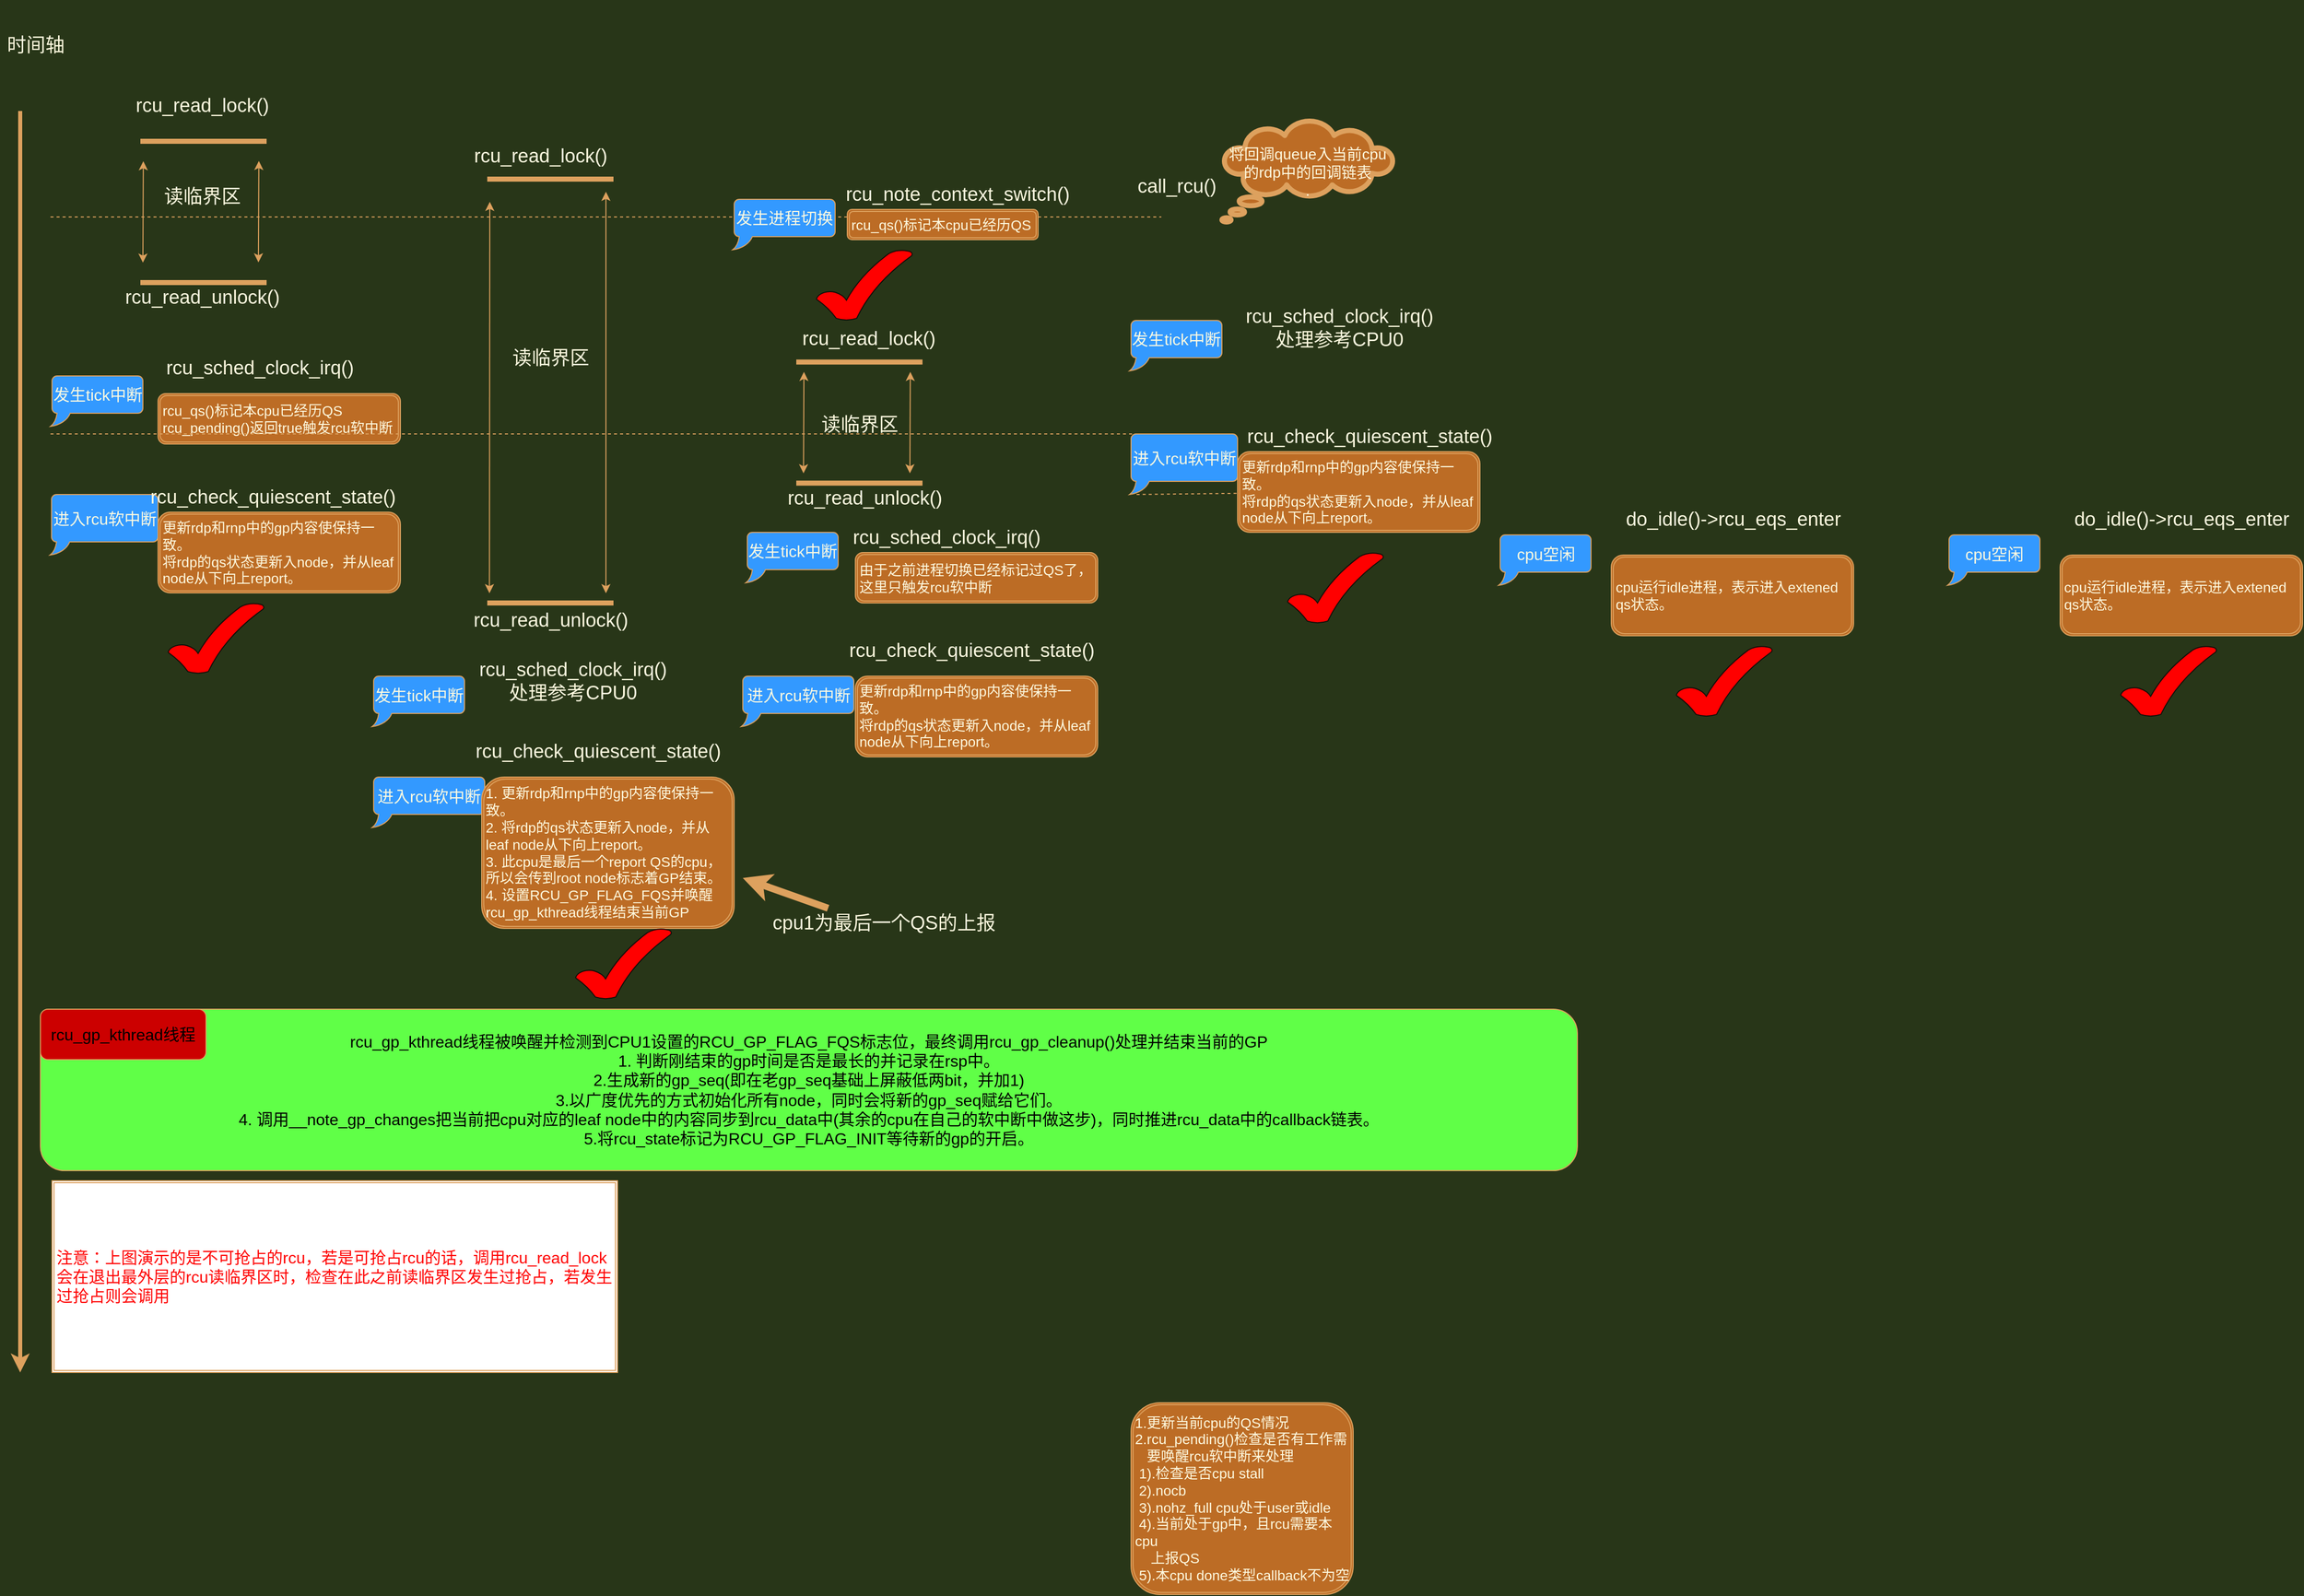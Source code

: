 <mxfile version="14.6.6" type="github">
  <diagram id="IhDVK5kIIlVH_irtN-wy" name="Page-1">
    <mxGraphModel dx="2230" dy="1496" grid="1" gridSize="10" guides="1" tooltips="1" connect="1" arrows="1" fold="1" page="1" pageScale="1" pageWidth="850" pageHeight="1100" background="#283618" math="0" shadow="0">
      <root>
        <mxCell id="0" />
        <mxCell id="1" parent="0" />
        <mxCell id="dhijnRjkVFzv72ZYH4DM-1" value="" style="shape=partialRectangle;whiteSpace=wrap;html=1;left=0;right=0;fillColor=none;rounded=0;sketch=0;fontColor=#FEFAE0;strokeColor=#DDA15E;strokeWidth=5;" vertex="1" parent="1">
          <mxGeometry x="141.5" y="240" width="120" height="140" as="geometry" />
        </mxCell>
        <mxCell id="dhijnRjkVFzv72ZYH4DM-3" value="读临界区" style="text;html=1;resizable=0;autosize=1;align=center;verticalAlign=middle;points=[];fillColor=none;strokeColor=none;rounded=0;sketch=0;fontColor=#FEFAE0;fontSize=19;" vertex="1" parent="1">
          <mxGeometry x="155" y="280" width="90" height="30" as="geometry" />
        </mxCell>
        <mxCell id="dhijnRjkVFzv72ZYH4DM-6" value="" style="endArrow=none;dashed=1;html=1;fontSize=19;fontColor=#FEFAE0;strokeColor=#DDA15E;fillColor=#BC6C25;labelBackgroundColor=#283618;" edge="1" parent="1">
          <mxGeometry width="50" height="50" relative="1" as="geometry">
            <mxPoint x="50" y="315" as="sourcePoint" />
            <mxPoint x="1150" y="315" as="targetPoint" />
          </mxGeometry>
        </mxCell>
        <mxCell id="dhijnRjkVFzv72ZYH4DM-7" value="call_rcu()" style="text;html=1;resizable=0;autosize=1;align=center;verticalAlign=middle;points=[];fillColor=none;strokeColor=none;rounded=0;sketch=0;fontColor=#FEFAE0;fontSize=19;" vertex="1" parent="1">
          <mxGeometry x="1120" y="270" width="90" height="30" as="geometry" />
        </mxCell>
        <mxCell id="dhijnRjkVFzv72ZYH4DM-8" value="rcu_read_lock()" style="text;html=1;resizable=0;autosize=1;align=center;verticalAlign=middle;points=[];fillColor=none;strokeColor=none;rounded=0;sketch=0;fontColor=#FEFAE0;fontSize=19;" vertex="1" parent="1">
          <mxGeometry x="125" y="190" width="150" height="30" as="geometry" />
        </mxCell>
        <mxCell id="dhijnRjkVFzv72ZYH4DM-9" value="rcu_read_unlock()" style="text;html=1;resizable=0;autosize=1;align=center;verticalAlign=middle;points=[];fillColor=none;strokeColor=none;rounded=0;sketch=0;fontColor=#FEFAE0;fontSize=19;" vertex="1" parent="1">
          <mxGeometry x="115" y="380" width="170" height="30" as="geometry" />
        </mxCell>
        <mxCell id="dhijnRjkVFzv72ZYH4DM-11" value="将回调queue入当前cpu的rdp中的回调链表&lt;br style=&quot;font-size: 15px;&quot;&gt;." style="whiteSpace=wrap;html=1;shape=mxgraph.basic.cloud_callout;rounded=0;sketch=0;fontSize=15;fontColor=#FEFAE0;strokeColor=#DDA15E;strokeWidth=5;fillColor=#BC6C25;" vertex="1" parent="1">
          <mxGeometry x="1210" y="220" width="170" height="100" as="geometry" />
        </mxCell>
        <mxCell id="dhijnRjkVFzv72ZYH4DM-12" value="" style="endArrow=classic;html=1;fontSize=13;fontColor=#FEFAE0;fillColor=#BC6C25;strokeWidth=4;strokeColor=#DDA15E;labelBackgroundColor=#283618;" edge="1" parent="1">
          <mxGeometry width="50" height="50" relative="1" as="geometry">
            <mxPoint x="20" y="210" as="sourcePoint" />
            <mxPoint x="20" y="1460" as="targetPoint" />
          </mxGeometry>
        </mxCell>
        <mxCell id="dhijnRjkVFzv72ZYH4DM-13" value="时间轴" style="text;html=1;resizable=0;autosize=1;align=center;verticalAlign=middle;points=[];fillColor=none;strokeColor=none;rounded=0;sketch=0;fontColor=#FEFAE0;fontSize=19;" vertex="1" parent="1">
          <mxGeometry y="130" width="70" height="30" as="geometry" />
        </mxCell>
        <mxCell id="dhijnRjkVFzv72ZYH4DM-17" value="发生tick中断" style="whiteSpace=wrap;html=1;shape=mxgraph.basic.roundRectCallout;dx=7.8;dy=13;size=5;boundedLbl=1;rounded=0;sketch=0;fontColor=#FEFAE0;strokeColor=#DDA15E;fontSize=16;fillColor=#3399FF;" vertex="1" parent="1">
          <mxGeometry x="51.5" y="472.5" width="90" height="50" as="geometry" />
        </mxCell>
        <mxCell id="dhijnRjkVFzv72ZYH4DM-20" value="rcu_sched_clock_irq()" style="text;html=1;resizable=0;autosize=1;align=center;verticalAlign=middle;points=[];fillColor=none;strokeColor=none;rounded=0;sketch=0;fontColor=#FEFAE0;fontSize=19;" vertex="1" parent="1">
          <mxGeometry x="156.5" y="450" width="200" height="30" as="geometry" />
        </mxCell>
        <mxCell id="dhijnRjkVFzv72ZYH4DM-22" value="&lt;span style=&quot;font-size: 14px&quot;&gt;1.更新当前cpu的QS情况&lt;/span&gt;&lt;br style=&quot;font-size: 14px&quot;&gt;&lt;span style=&quot;font-size: 14px&quot;&gt;2.rcu_pending()检查是否有工作需&lt;br&gt;&amp;nbsp; &amp;nbsp;要唤醒rcu软中断来处理&lt;br&gt;&amp;nbsp;1).检查是否cpu stall&lt;br&gt;&amp;nbsp;2).nocb&lt;br&gt;&amp;nbsp;3).nohz_full cpu处于user或idle&lt;br&gt;&amp;nbsp;4).当前处于gp中，且rcu需要本cpu&lt;br&gt;&amp;nbsp; &amp;nbsp; 上报QS&lt;br&gt;&amp;nbsp;5).本cpu done类型callback不为空&lt;br&gt;&lt;/span&gt;" style="shape=ext;double=1;rounded=1;whiteSpace=wrap;html=1;sketch=0;fontColor=#FEFAE0;strokeColor=#DDA15E;fillColor=#BC6C25;align=left;" vertex="1" parent="1">
          <mxGeometry x="1120" y="1490" width="220" height="190" as="geometry" />
        </mxCell>
        <mxCell id="dhijnRjkVFzv72ZYH4DM-25" value="进入rcu软中断" style="whiteSpace=wrap;html=1;shape=mxgraph.basic.roundRectCallout;dx=7.8;dy=13;size=5;boundedLbl=1;rounded=0;sketch=0;fontColor=#FEFAE0;strokeColor=#DDA15E;fontSize=16;fillColor=#3399FF;" vertex="1" parent="1">
          <mxGeometry x="51" y="590" width="105.5" height="60" as="geometry" />
        </mxCell>
        <mxCell id="dhijnRjkVFzv72ZYH4DM-26" value="rcu_check_quiescent_state()" style="text;html=1;resizable=0;autosize=1;align=center;verticalAlign=middle;points=[];fillColor=none;strokeColor=none;rounded=0;sketch=0;fontColor=#FEFAE0;fontSize=19;" vertex="1" parent="1">
          <mxGeometry x="140" y="577.5" width="260" height="30" as="geometry" />
        </mxCell>
        <mxCell id="dhijnRjkVFzv72ZYH4DM-32" value="" style="shape=image;html=1;verticalAlign=top;verticalLabelPosition=bottom;labelBackgroundColor=#ffffff;imageAspect=0;aspect=fixed;image=https://cdn1.iconfinder.com/data/icons/technology-and-hardware-2/200/vector_66_06-128.png;rounded=0;sketch=0;fontColor=#FEFAE0;strokeColor=#DDA15E;fillColor=#BC6C25;align=left;" vertex="1" parent="1">
          <mxGeometry x="155" y="100" width="68" height="68" as="geometry" />
        </mxCell>
        <mxCell id="dhijnRjkVFzv72ZYH4DM-33" value="" style="shape=image;html=1;verticalAlign=top;verticalLabelPosition=bottom;labelBackgroundColor=#ffffff;imageAspect=0;aspect=fixed;image=https://cdn1.iconfinder.com/data/icons/technology-and-hardware-2/200/vector_66_06-128.png;rounded=0;sketch=0;fontColor=#FEFAE0;strokeColor=#DDA15E;fillColor=#BC6C25;align=left;" vertex="1" parent="1">
          <mxGeometry x="511" y="100" width="68" height="68" as="geometry" />
        </mxCell>
        <mxCell id="dhijnRjkVFzv72ZYH4DM-34" value="" style="shape=image;html=1;verticalAlign=top;verticalLabelPosition=bottom;labelBackgroundColor=#ffffff;imageAspect=0;aspect=fixed;image=https://cdn1.iconfinder.com/data/icons/technology-and-hardware-2/200/vector_66_06-128.png;rounded=0;sketch=0;fontColor=#FEFAE0;strokeColor=#DDA15E;fillColor=#BC6C25;align=left;" vertex="1" parent="1">
          <mxGeometry x="1207" y="100" width="68" height="68" as="geometry" />
        </mxCell>
        <mxCell id="dhijnRjkVFzv72ZYH4DM-36" value="" style="shape=partialRectangle;whiteSpace=wrap;html=1;left=0;right=0;fillColor=none;rounded=0;sketch=0;fontColor=#FEFAE0;strokeColor=#DDA15E;strokeWidth=5;" vertex="1" parent="1">
          <mxGeometry x="485" y="277.5" width="120" height="420" as="geometry" />
        </mxCell>
        <mxCell id="dhijnRjkVFzv72ZYH4DM-37" value="读临界区" style="text;html=1;resizable=0;autosize=1;align=center;verticalAlign=middle;points=[];fillColor=none;strokeColor=none;rounded=0;sketch=0;fontColor=#FEFAE0;fontSize=19;" vertex="1" parent="1">
          <mxGeometry x="500" y="440" width="90" height="30" as="geometry" />
        </mxCell>
        <mxCell id="dhijnRjkVFzv72ZYH4DM-38" value="rcu_read_lock()" style="text;html=1;resizable=0;autosize=1;align=center;verticalAlign=middle;points=[];fillColor=none;strokeColor=none;rounded=0;sketch=0;fontColor=#FEFAE0;fontSize=19;" vertex="1" parent="1">
          <mxGeometry x="460" y="240" width="150" height="30" as="geometry" />
        </mxCell>
        <mxCell id="dhijnRjkVFzv72ZYH4DM-39" value="rcu_read_unlock()" style="text;html=1;resizable=0;autosize=1;align=center;verticalAlign=middle;points=[];fillColor=none;strokeColor=none;rounded=0;sketch=0;fontColor=#FEFAE0;fontSize=19;" vertex="1" parent="1">
          <mxGeometry x="460" y="700" width="170" height="30" as="geometry" />
        </mxCell>
        <mxCell id="dhijnRjkVFzv72ZYH4DM-42" value="" style="endArrow=classic;startArrow=classic;html=1;fontColor=#FEFAE0;strokeColor=#DDA15E;fillColor=#BC6C25;" edge="1" parent="1">
          <mxGeometry width="50" height="50" relative="1" as="geometry">
            <mxPoint x="484.66" y="687.85" as="sourcePoint" />
            <mxPoint x="485" y="300" as="targetPoint" />
          </mxGeometry>
        </mxCell>
        <mxCell id="dhijnRjkVFzv72ZYH4DM-44" value="" style="endArrow=classic;startArrow=classic;html=1;fontColor=#FEFAE0;strokeColor=#DDA15E;fillColor=#BC6C25;" edge="1" parent="1">
          <mxGeometry width="50" height="50" relative="1" as="geometry">
            <mxPoint x="600.0" y="687.85" as="sourcePoint" />
            <mxPoint x="600" y="290" as="targetPoint" />
          </mxGeometry>
        </mxCell>
        <mxCell id="dhijnRjkVFzv72ZYH4DM-45" value="" style="endArrow=classic;startArrow=classic;html=1;fontColor=#FEFAE0;strokeColor=#DDA15E;fillColor=#BC6C25;exitX=0.174;exitY=0.018;exitDx=0;exitDy=0;exitPerimeter=0;" edge="1" parent="1">
          <mxGeometry width="50" height="50" relative="1" as="geometry">
            <mxPoint x="255.91" y="360" as="sourcePoint" />
            <mxPoint x="256.33" y="259.46" as="targetPoint" />
          </mxGeometry>
        </mxCell>
        <mxCell id="dhijnRjkVFzv72ZYH4DM-46" value="" style="endArrow=classic;startArrow=classic;html=1;fontColor=#FEFAE0;strokeColor=#DDA15E;fillColor=#BC6C25;exitX=0.174;exitY=0.018;exitDx=0;exitDy=0;exitPerimeter=0;" edge="1" parent="1">
          <mxGeometry width="50" height="50" relative="1" as="geometry">
            <mxPoint x="141.5" y="360.27" as="sourcePoint" />
            <mxPoint x="141.92" y="259.73" as="targetPoint" />
          </mxGeometry>
        </mxCell>
        <mxCell id="dhijnRjkVFzv72ZYH4DM-47" value="" style="shape=image;html=1;verticalAlign=top;verticalLabelPosition=bottom;labelBackgroundColor=#ffffff;imageAspect=0;aspect=fixed;image=https://cdn1.iconfinder.com/data/icons/technology-and-hardware-2/200/vector_66_06-128.png;rounded=0;sketch=0;fontColor=#FEFAE0;strokeColor=#DDA15E;fillColor=#BC6C25;align=left;" vertex="1" parent="1">
          <mxGeometry x="801" y="100" width="68" height="68" as="geometry" />
        </mxCell>
        <mxCell id="dhijnRjkVFzv72ZYH4DM-54" value="" style="shape=partialRectangle;whiteSpace=wrap;html=1;left=0;right=0;fillColor=none;rounded=0;sketch=0;fontColor=#FEFAE0;strokeColor=#DDA15E;strokeWidth=5;" vertex="1" parent="1">
          <mxGeometry x="791" y="458.75" width="120" height="120" as="geometry" />
        </mxCell>
        <mxCell id="dhijnRjkVFzv72ZYH4DM-55" value="读临界区" style="text;html=1;resizable=0;autosize=1;align=center;verticalAlign=middle;points=[];fillColor=none;strokeColor=none;rounded=0;sketch=0;fontColor=#FEFAE0;fontSize=19;" vertex="1" parent="1">
          <mxGeometry x="806" y="506.25" width="90" height="30" as="geometry" />
        </mxCell>
        <mxCell id="dhijnRjkVFzv72ZYH4DM-56" value="rcu_read_lock()" style="text;html=1;resizable=0;autosize=1;align=center;verticalAlign=middle;points=[];fillColor=none;strokeColor=none;rounded=0;sketch=0;fontColor=#FEFAE0;fontSize=19;" vertex="1" parent="1">
          <mxGeometry x="785" y="421.25" width="150" height="30" as="geometry" />
        </mxCell>
        <mxCell id="dhijnRjkVFzv72ZYH4DM-57" value="rcu_read_unlock()" style="text;html=1;resizable=0;autosize=1;align=center;verticalAlign=middle;points=[];fillColor=none;strokeColor=none;rounded=0;sketch=0;fontColor=#FEFAE0;fontSize=19;" vertex="1" parent="1">
          <mxGeometry x="771" y="578.75" width="170" height="30" as="geometry" />
        </mxCell>
        <mxCell id="dhijnRjkVFzv72ZYH4DM-58" value="" style="endArrow=classic;startArrow=classic;html=1;fontColor=#FEFAE0;strokeColor=#DDA15E;fillColor=#BC6C25;exitX=0.174;exitY=0.018;exitDx=0;exitDy=0;exitPerimeter=0;" edge="1" parent="1">
          <mxGeometry width="50" height="50" relative="1" as="geometry">
            <mxPoint x="901" y="569.02" as="sourcePoint" />
            <mxPoint x="901.42" y="468.48" as="targetPoint" />
          </mxGeometry>
        </mxCell>
        <mxCell id="dhijnRjkVFzv72ZYH4DM-59" value="" style="endArrow=classic;startArrow=classic;html=1;fontColor=#FEFAE0;strokeColor=#DDA15E;fillColor=#BC6C25;exitX=0.174;exitY=0.018;exitDx=0;exitDy=0;exitPerimeter=0;" edge="1" parent="1">
          <mxGeometry width="50" height="50" relative="1" as="geometry">
            <mxPoint x="795.66" y="569.02" as="sourcePoint" />
            <mxPoint x="796.08" y="468.48" as="targetPoint" />
          </mxGeometry>
        </mxCell>
        <mxCell id="dhijnRjkVFzv72ZYH4DM-62" value="&lt;span style=&quot;font-size: 14px&quot;&gt;rcu_qs()标记本cpu已经历QS&lt;br&gt;rcu_pending()返回true触发rcu软中断&lt;br&gt;&lt;/span&gt;" style="shape=ext;double=1;rounded=1;whiteSpace=wrap;html=1;sketch=0;fontColor=#FEFAE0;strokeColor=#DDA15E;fillColor=#BC6C25;align=left;" vertex="1" parent="1">
          <mxGeometry x="156.5" y="490" width="240" height="50" as="geometry" />
        </mxCell>
        <mxCell id="dhijnRjkVFzv72ZYH4DM-66" value="" style="endArrow=none;dashed=1;html=1;fontSize=19;fontColor=#FEFAE0;strokeColor=#DDA15E;fillColor=#BC6C25;labelBackgroundColor=#283618;" edge="1" parent="1">
          <mxGeometry width="50" height="50" relative="1" as="geometry">
            <mxPoint x="50" y="530" as="sourcePoint" />
            <mxPoint x="1160" y="530" as="targetPoint" />
            <Array as="points">
              <mxPoint x="240" y="530" />
            </Array>
          </mxGeometry>
        </mxCell>
        <mxCell id="dhijnRjkVFzv72ZYH4DM-68" value="&lt;font style=&quot;font-size: 14px&quot;&gt;更新rdp和rnp中的gp内容使保持一致。&lt;br&gt;将rdp的qs状态更新入node，并从leaf node从下向上report。&lt;/font&gt;" style="shape=ext;double=1;rounded=1;whiteSpace=wrap;html=1;sketch=0;fontColor=#FEFAE0;strokeColor=#DDA15E;fillColor=#BC6C25;align=left;" vertex="1" parent="1">
          <mxGeometry x="156.5" y="607.5" width="240" height="80" as="geometry" />
        </mxCell>
        <mxCell id="dhijnRjkVFzv72ZYH4DM-70" value="发生tick中断" style="whiteSpace=wrap;html=1;shape=mxgraph.basic.roundRectCallout;dx=7.8;dy=13;size=5;boundedLbl=1;rounded=0;sketch=0;fontColor=#FEFAE0;strokeColor=#DDA15E;fontSize=16;fillColor=#3399FF;" vertex="1" parent="1">
          <mxGeometry x="370" y="770" width="90" height="50" as="geometry" />
        </mxCell>
        <mxCell id="dhijnRjkVFzv72ZYH4DM-71" value="rcu_sched_clock_irq()&lt;br&gt;处理参考CPU0" style="text;html=1;resizable=0;autosize=1;align=center;verticalAlign=middle;points=[];fillColor=none;strokeColor=none;rounded=0;sketch=0;fontColor=#FEFAE0;fontSize=19;" vertex="1" parent="1">
          <mxGeometry x="467" y="750" width="200" height="50" as="geometry" />
        </mxCell>
        <mxCell id="dhijnRjkVFzv72ZYH4DM-72" value="进入rcu软中断" style="whiteSpace=wrap;html=1;shape=mxgraph.basic.roundRectCallout;dx=7.8;dy=13;size=5;boundedLbl=1;rounded=0;sketch=0;fontColor=#FEFAE0;strokeColor=#DDA15E;fontSize=16;fillColor=#3399FF;" vertex="1" parent="1">
          <mxGeometry x="370" y="870" width="110" height="50" as="geometry" />
        </mxCell>
        <mxCell id="dhijnRjkVFzv72ZYH4DM-73" value="rcu_check_quiescent_state()" style="text;html=1;resizable=0;autosize=1;align=center;verticalAlign=middle;points=[];fillColor=none;strokeColor=none;rounded=0;sketch=0;fontColor=#FEFAE0;fontSize=19;" vertex="1" parent="1">
          <mxGeometry x="462" y="830" width="260" height="30" as="geometry" />
        </mxCell>
        <mxCell id="dhijnRjkVFzv72ZYH4DM-75" value="&lt;font style=&quot;font-size: 14px&quot;&gt;1. 更新rdp和rnp中的gp内容使保持一致。&lt;br&gt;2. 将rdp的qs状态更新入node，并从leaf node从下向上report。&lt;br&gt;3. 此cpu是最后一个report QS的cpu，所以会传到root node标志着GP结束。&lt;br&gt;4. 设置RCU_GP_FLAG_FQS并唤醒rcu_gp_kthread线程结束当前GP&lt;br&gt;&lt;/font&gt;" style="shape=ext;double=1;rounded=1;whiteSpace=wrap;html=1;sketch=0;fontColor=#FEFAE0;strokeColor=#DDA15E;fillColor=#BC6C25;align=left;" vertex="1" parent="1">
          <mxGeometry x="477" y="870" width="250" height="150" as="geometry" />
        </mxCell>
        <mxCell id="dhijnRjkVFzv72ZYH4DM-77" value="发生进程切换" style="whiteSpace=wrap;html=1;shape=mxgraph.basic.roundRectCallout;dx=7.8;dy=13;size=5;boundedLbl=1;rounded=0;sketch=0;fontColor=#FEFAE0;strokeColor=#DDA15E;fontSize=16;fillColor=#3399FF;" vertex="1" parent="1">
          <mxGeometry x="727" y="297.5" width="100" height="50" as="geometry" />
        </mxCell>
        <mxCell id="dhijnRjkVFzv72ZYH4DM-78" value="rcu_note_context_switch()&lt;br&gt;" style="text;html=1;resizable=0;autosize=1;align=center;verticalAlign=middle;points=[];fillColor=none;strokeColor=none;rounded=0;sketch=0;fontColor=#FEFAE0;fontSize=19;" vertex="1" parent="1">
          <mxGeometry x="828" y="277.5" width="240" height="30" as="geometry" />
        </mxCell>
        <mxCell id="dhijnRjkVFzv72ZYH4DM-84" value="&lt;span style=&quot;font-size: 14px;&quot;&gt;rcu_qs()标记本cpu已经历QS&lt;br style=&quot;font-size: 14px;&quot;&gt;&lt;/span&gt;" style="shape=ext;double=1;rounded=1;whiteSpace=wrap;html=1;sketch=0;fontColor=#FEFAE0;strokeColor=#DDA15E;fillColor=#BC6C25;align=left;fontSize=14;" vertex="1" parent="1">
          <mxGeometry x="839" y="307.5" width="189" height="30" as="geometry" />
        </mxCell>
        <mxCell id="dhijnRjkVFzv72ZYH4DM-85" value="发生tick中断" style="whiteSpace=wrap;html=1;shape=mxgraph.basic.roundRectCallout;dx=7.8;dy=13;size=5;boundedLbl=1;rounded=0;sketch=0;fontColor=#FEFAE0;strokeColor=#DDA15E;fontSize=16;fillColor=#3399FF;" vertex="1" parent="1">
          <mxGeometry x="740" y="627.5" width="90" height="50" as="geometry" />
        </mxCell>
        <mxCell id="dhijnRjkVFzv72ZYH4DM-86" value="rcu_sched_clock_irq()" style="text;html=1;resizable=0;autosize=1;align=center;verticalAlign=middle;points=[];fillColor=none;strokeColor=none;rounded=0;sketch=0;fontColor=#FEFAE0;fontSize=19;" vertex="1" parent="1">
          <mxGeometry x="837" y="617.5" width="200" height="30" as="geometry" />
        </mxCell>
        <mxCell id="dhijnRjkVFzv72ZYH4DM-87" value="进入rcu软中断" style="whiteSpace=wrap;html=1;shape=mxgraph.basic.roundRectCallout;dx=7.8;dy=13;size=5;boundedLbl=1;rounded=0;sketch=0;fontColor=#FEFAE0;strokeColor=#DDA15E;fontSize=16;fillColor=#3399FF;" vertex="1" parent="1">
          <mxGeometry x="735.5" y="770" width="110" height="50" as="geometry" />
        </mxCell>
        <mxCell id="dhijnRjkVFzv72ZYH4DM-88" value="rcu_check_quiescent_state()" style="text;html=1;resizable=0;autosize=1;align=center;verticalAlign=middle;points=[];fillColor=none;strokeColor=none;rounded=0;sketch=0;fontColor=#FEFAE0;fontSize=19;" vertex="1" parent="1">
          <mxGeometry x="832" y="730" width="260" height="30" as="geometry" />
        </mxCell>
        <mxCell id="dhijnRjkVFzv72ZYH4DM-90" value="&lt;span style=&quot;font-size: 14px&quot;&gt;由于之前进程切换已经标记过QS了，这里只触发rcu软中断&lt;br&gt;&lt;/span&gt;" style="shape=ext;double=1;rounded=1;whiteSpace=wrap;html=1;sketch=0;fontColor=#FEFAE0;strokeColor=#DDA15E;fillColor=#BC6C25;align=left;" vertex="1" parent="1">
          <mxGeometry x="847" y="647.5" width="240" height="50" as="geometry" />
        </mxCell>
        <mxCell id="dhijnRjkVFzv72ZYH4DM-91" value="&lt;font style=&quot;font-size: 14px&quot;&gt;更新rdp和rnp中的gp内容使保持一致。&lt;br&gt;将rdp的qs状态更新入node，并从leaf node从下向上report。&lt;/font&gt;" style="shape=ext;double=1;rounded=1;whiteSpace=wrap;html=1;sketch=0;fontColor=#FEFAE0;strokeColor=#DDA15E;fillColor=#BC6C25;align=left;" vertex="1" parent="1">
          <mxGeometry x="847" y="770" width="240" height="80" as="geometry" />
        </mxCell>
        <mxCell id="dhijnRjkVFzv72ZYH4DM-95" value="&lt;font color=&quot;#000000&quot;&gt;rcu_gp_kthread线程被唤醒并检测到CPU1设置的RCU_GP_FLAG_FQS标志位，最终调用rcu_gp_cleanup()处理并结束当前的GP&lt;br&gt;1. 判断刚结束的gp时间是否是最长的并记录在rsp中。&lt;br&gt;&lt;div&gt;&lt;span&gt;2.生成新的gp_seq(即在老gp_seq基础上屏蔽低两bit，并加1)&lt;/span&gt;&lt;/div&gt;&lt;div&gt;&lt;span&gt;3.以广度优先的方式初始化所有node，同时会将新的gp_seq赋给它们。&lt;/span&gt;&lt;/div&gt;&lt;div&gt;&lt;span&gt;4. 调用__note_gp_changes把当前把cpu对应的leaf node中的内容同步到rcu_data中(其余的cpu在自己的软中断中做这步)，同时推进rcu_data中的callback链表。&lt;/span&gt;&lt;/div&gt;&lt;div&gt;&lt;span&gt;5.将rcu_state标记为RCU_GP_FLAG_INIT等待新的gp的开启。&lt;/span&gt;&lt;/div&gt;&lt;/font&gt;" style="rounded=1;whiteSpace=wrap;html=1;sketch=0;fontSize=16;strokeColor=#DDA15E;align=center;fillColor=#60FF47;fontColor=#33FFFF;" vertex="1" parent="1">
          <mxGeometry x="40" y="1100" width="1522" height="160" as="geometry" />
        </mxCell>
        <mxCell id="dhijnRjkVFzv72ZYH4DM-96" value="&lt;font color=&quot;#000000&quot;&gt;rcu_gp_kthread线程&lt;/font&gt;" style="rounded=1;whiteSpace=wrap;html=1;sketch=0;fontSize=16;strokeColor=#DDA15E;align=center;fontColor=#FF0000;fillColor=#CC0000;" vertex="1" parent="1">
          <mxGeometry x="40" y="1100" width="164" height="50" as="geometry" />
        </mxCell>
        <mxCell id="dhijnRjkVFzv72ZYH4DM-99" value="发生tick中断" style="whiteSpace=wrap;html=1;shape=mxgraph.basic.roundRectCallout;dx=7.8;dy=13;size=5;boundedLbl=1;rounded=0;sketch=0;fontColor=#FEFAE0;strokeColor=#DDA15E;fontSize=16;fillColor=#3399FF;" vertex="1" parent="1">
          <mxGeometry x="1120" y="417.5" width="90" height="50" as="geometry" />
        </mxCell>
        <mxCell id="dhijnRjkVFzv72ZYH4DM-102" value="进入rcu软中断" style="whiteSpace=wrap;html=1;shape=mxgraph.basic.roundRectCallout;dx=7.8;dy=13;size=5;boundedLbl=1;rounded=0;sketch=0;fontColor=#FEFAE0;strokeColor=#DDA15E;fontSize=16;fillColor=#3399FF;" vertex="1" parent="1">
          <mxGeometry x="1120" y="530" width="105.5" height="60" as="geometry" />
        </mxCell>
        <mxCell id="dhijnRjkVFzv72ZYH4DM-103" value="rcu_check_quiescent_state()" style="text;html=1;resizable=0;autosize=1;align=center;verticalAlign=middle;points=[];fillColor=none;strokeColor=none;rounded=0;sketch=0;fontColor=#FEFAE0;fontSize=19;" vertex="1" parent="1">
          <mxGeometry x="1225.5" y="517.5" width="260" height="30" as="geometry" />
        </mxCell>
        <mxCell id="dhijnRjkVFzv72ZYH4DM-104" value="&lt;font style=&quot;font-size: 14px&quot;&gt;更新rdp和rnp中的gp内容使保持一致。&lt;br&gt;将rdp的qs状态更新入node，并从leaf node从下向上report。&lt;/font&gt;" style="shape=ext;double=1;rounded=1;whiteSpace=wrap;html=1;sketch=0;fontColor=#FEFAE0;strokeColor=#DDA15E;fillColor=#BC6C25;align=left;" vertex="1" parent="1">
          <mxGeometry x="1225.5" y="547.5" width="240" height="80" as="geometry" />
        </mxCell>
        <mxCell id="dhijnRjkVFzv72ZYH4DM-105" value="" style="endArrow=none;dashed=1;html=1;fontSize=19;fontColor=#FEFAE0;strokeColor=#DDA15E;fillColor=#BC6C25;labelBackgroundColor=#283618;" edge="1" parent="1" target="dhijnRjkVFzv72ZYH4DM-104">
          <mxGeometry width="50" height="50" relative="1" as="geometry">
            <mxPoint x="1125.5" y="590" as="sourcePoint" />
            <mxPoint x="2215.5" y="590" as="targetPoint" />
          </mxGeometry>
        </mxCell>
        <mxCell id="dhijnRjkVFzv72ZYH4DM-106" value="注意：上图演示的是不可抢占的rcu，若是可抢占rcu的话，调用rcu_read_lock会在退出最外层的rcu读临界区时，检查在此之前读临界区发生过抢占，若发生过抢占则会调用" style="shape=ext;double=1;rounded=0;whiteSpace=wrap;html=1;sketch=0;fontSize=16;fontColor=#FF0000;strokeColor=#DDA15E;align=left;fillColor=#FFFFFF;" vertex="1" parent="1">
          <mxGeometry x="51.5" y="1270" width="560" height="190" as="geometry" />
        </mxCell>
        <mxCell id="dhijnRjkVFzv72ZYH4DM-107" value="rcu_sched_clock_irq()&lt;br&gt;处理参考CPU0" style="text;html=1;resizable=0;autosize=1;align=center;verticalAlign=middle;points=[];fillColor=none;strokeColor=none;rounded=0;sketch=0;fontColor=#FEFAE0;fontSize=19;" vertex="1" parent="1">
          <mxGeometry x="1225.5" y="400" width="200" height="50" as="geometry" />
        </mxCell>
        <mxCell id="dhijnRjkVFzv72ZYH4DM-108" value="" style="endArrow=classic;html=1;fontSize=16;fontColor=#FF0000;strokeColor=#DDA15E;fillColor=#BC6C25;strokeWidth=7;" edge="1" parent="1">
          <mxGeometry width="50" height="50" relative="1" as="geometry">
            <mxPoint x="820" y="1000" as="sourcePoint" />
            <mxPoint x="735.5" y="970" as="targetPoint" />
          </mxGeometry>
        </mxCell>
        <mxCell id="dhijnRjkVFzv72ZYH4DM-109" value="cpu1为最后一个QS的上报" style="text;html=1;resizable=0;autosize=1;align=center;verticalAlign=middle;points=[];fillColor=none;strokeColor=none;rounded=0;sketch=0;fontColor=#FEFAE0;fontSize=19;" vertex="1" parent="1">
          <mxGeometry x="760" y="1000" width="230" height="30" as="geometry" />
        </mxCell>
        <mxCell id="dhijnRjkVFzv72ZYH4DM-111" value="" style="shape=image;html=1;verticalAlign=top;verticalLabelPosition=bottom;labelBackgroundColor=#ffffff;imageAspect=0;aspect=fixed;image=https://cdn1.iconfinder.com/data/icons/technology-and-hardware-2/200/vector_66_06-128.png;rounded=0;sketch=0;fontColor=#FEFAE0;strokeColor=#DDA15E;fillColor=#BC6C25;align=left;" vertex="1" parent="1">
          <mxGeometry x="1610" y="100" width="68" height="68" as="geometry" />
        </mxCell>
        <mxCell id="dhijnRjkVFzv72ZYH4DM-112" value="do_idle()-&amp;gt;rcu_eqs_enter" style="text;html=1;resizable=0;autosize=1;align=center;verticalAlign=middle;points=[];fillColor=none;strokeColor=none;rounded=0;sketch=0;fontColor=#FEFAE0;fontSize=19;" vertex="1" parent="1">
          <mxGeometry x="1600.5" y="600" width="230" height="30" as="geometry" />
        </mxCell>
        <mxCell id="dhijnRjkVFzv72ZYH4DM-114" value="cpu空闲" style="whiteSpace=wrap;html=1;shape=mxgraph.basic.roundRectCallout;dx=7.8;dy=13;size=5;boundedLbl=1;rounded=0;sketch=0;fontColor=#FEFAE0;strokeColor=#DDA15E;fontSize=16;fillColor=#3399FF;" vertex="1" parent="1">
          <mxGeometry x="1485.5" y="630" width="90" height="50" as="geometry" />
        </mxCell>
        <mxCell id="dhijnRjkVFzv72ZYH4DM-116" value="&lt;span style=&quot;font-size: 14px&quot;&gt;cpu运行idle进程，表示进入extened qs状态。&lt;/span&gt;" style="shape=ext;double=1;rounded=1;whiteSpace=wrap;html=1;sketch=0;fontColor=#FEFAE0;strokeColor=#DDA15E;fillColor=#BC6C25;align=left;" vertex="1" parent="1">
          <mxGeometry x="1595.5" y="650" width="240" height="80" as="geometry" />
        </mxCell>
        <mxCell id="dhijnRjkVFzv72ZYH4DM-122" value="" style="shape=image;html=1;verticalAlign=top;verticalLabelPosition=bottom;labelBackgroundColor=#ffffff;imageAspect=0;aspect=fixed;image=https://cdn1.iconfinder.com/data/icons/technology-and-hardware-2/200/vector_66_06-128.png;rounded=0;sketch=0;fontColor=#FEFAE0;strokeColor=#DDA15E;fillColor=#BC6C25;align=left;" vertex="1" parent="1">
          <mxGeometry x="2054.5" y="100" width="68" height="68" as="geometry" />
        </mxCell>
        <mxCell id="dhijnRjkVFzv72ZYH4DM-123" value="do_idle()-&amp;gt;rcu_eqs_enter" style="text;html=1;resizable=0;autosize=1;align=center;verticalAlign=middle;points=[];fillColor=none;strokeColor=none;rounded=0;sketch=0;fontColor=#FEFAE0;fontSize=19;" vertex="1" parent="1">
          <mxGeometry x="2045" y="600" width="230" height="30" as="geometry" />
        </mxCell>
        <mxCell id="dhijnRjkVFzv72ZYH4DM-124" value="cpu空闲" style="whiteSpace=wrap;html=1;shape=mxgraph.basic.roundRectCallout;dx=7.8;dy=13;size=5;boundedLbl=1;rounded=0;sketch=0;fontColor=#FEFAE0;strokeColor=#DDA15E;fontSize=16;fillColor=#3399FF;" vertex="1" parent="1">
          <mxGeometry x="1930" y="630" width="90" height="50" as="geometry" />
        </mxCell>
        <mxCell id="dhijnRjkVFzv72ZYH4DM-125" value="&lt;span style=&quot;font-size: 14px&quot;&gt;cpu运行idle进程，表示进入extened qs状态。&lt;/span&gt;" style="shape=ext;double=1;rounded=1;whiteSpace=wrap;html=1;sketch=0;fontColor=#FEFAE0;strokeColor=#DDA15E;fillColor=#BC6C25;align=left;" vertex="1" parent="1">
          <mxGeometry x="2040" y="650" width="240" height="80" as="geometry" />
        </mxCell>
        <mxCell id="dhijnRjkVFzv72ZYH4DM-127" value="" style="verticalLabelPosition=bottom;verticalAlign=top;html=1;shape=mxgraph.basic.tick;rounded=0;sketch=0;fontSize=19;fontColor=#FF0000;strokeColor=#120D08;align=center;fillColor=#FF0000;" vertex="1" parent="1">
          <mxGeometry x="166.5" y="697.5" width="95" height="70" as="geometry" />
        </mxCell>
        <mxCell id="dhijnRjkVFzv72ZYH4DM-128" value="" style="verticalLabelPosition=bottom;verticalAlign=top;html=1;shape=mxgraph.basic.tick;rounded=0;sketch=0;fontSize=19;fontColor=#FF0000;strokeColor=#120D08;align=center;fillColor=#FF0000;" vertex="1" parent="1">
          <mxGeometry x="570" y="1020" width="95" height="70" as="geometry" />
        </mxCell>
        <mxCell id="dhijnRjkVFzv72ZYH4DM-129" value="" style="verticalLabelPosition=bottom;verticalAlign=top;html=1;shape=mxgraph.basic.tick;rounded=0;sketch=0;fontSize=19;fontColor=#FF0000;strokeColor=#120D08;align=center;fillColor=#FF0000;" vertex="1" parent="1">
          <mxGeometry x="808.5" y="347.5" width="95" height="70" as="geometry" />
        </mxCell>
        <mxCell id="dhijnRjkVFzv72ZYH4DM-130" value="" style="verticalLabelPosition=bottom;verticalAlign=top;html=1;shape=mxgraph.basic.tick;rounded=0;sketch=0;fontSize=19;fontColor=#FF0000;strokeColor=#120D08;align=center;fillColor=#FF0000;" vertex="1" parent="1">
          <mxGeometry x="1275" y="647.5" width="95" height="70" as="geometry" />
        </mxCell>
        <mxCell id="dhijnRjkVFzv72ZYH4DM-131" value="" style="verticalLabelPosition=bottom;verticalAlign=top;html=1;shape=mxgraph.basic.tick;rounded=0;sketch=0;fontSize=19;fontColor=#FF0000;strokeColor=#120D08;align=center;fillColor=#FF0000;" vertex="1" parent="1">
          <mxGeometry x="1660" y="740" width="95" height="70" as="geometry" />
        </mxCell>
        <mxCell id="dhijnRjkVFzv72ZYH4DM-132" value="" style="verticalLabelPosition=bottom;verticalAlign=top;html=1;shape=mxgraph.basic.tick;rounded=0;sketch=0;fontSize=19;fontColor=#FF0000;strokeColor=#120D08;align=center;fillColor=#FF0000;" vertex="1" parent="1">
          <mxGeometry x="2100" y="740" width="95" height="70" as="geometry" />
        </mxCell>
      </root>
    </mxGraphModel>
  </diagram>
</mxfile>

